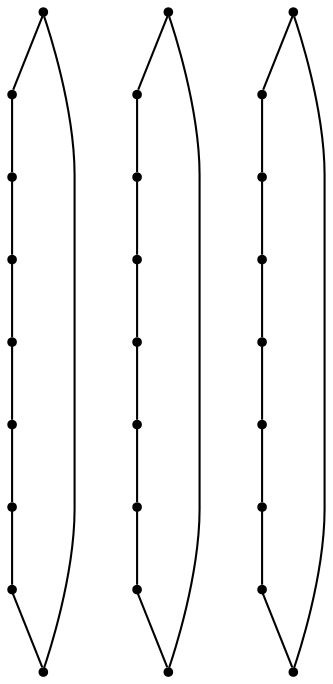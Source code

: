 graph {
  node [shape=point,comment="{\"directed\":false,\"doi\":\"10.1007/3-540-45848-4_13\",\"figure\":\"1\"}"]

  v0 [pos="1699.3843714396162,1082.5549908626228"]
  v1 [pos="1649.883270263672,1271.0519143092783"]
  v2 [pos="1478.6291758219402,1035.4310341823252"]
  v3 [pos="1401.4999389648438,907.5590439784678"]
  v4 [pos="1324.246915181478,651.8111217169117"]
  v5 [pos="1285.6207847595215,1190.3049298274668"]
  v6 [pos="1280.1218032836914,1082.5549908626228"]
  v7 [pos="1131.1166127522788,1284.551873619174"]
  v8 [pos="1053.8646221160889,1028.8069554317149"]
  v9 [pos="1053.8646221160889,1223.9269244818042"]
  v10 [pos="1031.862465540568,1122.930001035149"]
  v11 [pos="1704.8814137776694,1190.3264192887298"]
  v12 [pos="1451.122283935547,1129.695907051181"]
  v13 [pos="1473.1243133544922,1223.946903958733"]
  v14 [pos="1655.3764979044597,1008.5739123968433"]
  v15 [pos="1550.37473042806,1284.5734902370127"]
  v16 [pos="1611.1245155334473,1345.1955147731455"]
  v17 [pos="1500.8754094441733,894.0762825954112"]
  v18 [pos="1462.2464179992678,961.4507027614268"]
  v19 [pos="1335.2428118387859,927.7036019313487"]
  v20 [pos="1252.4900754292808,685.4559568711272"]
  v21 [pos="1324.2403666178386,847.0765419948252"]
  v22 [pos="1296.6166178385417,746.0756925889007"]
  v23 [pos="1257.9903602600098,819.9517556178721"]
  v24 [pos="1235.867754618327,1001.8249499944995"]
  v25 [pos="1230.3674697875977,1271.0732607193938"]
  v26 [pos="1136.6144180297852,974.8279559759449"]

  v10 -- v6 [id="-2",pos="1031.862465540568,1122.930001035149 1280.1218032836914,1082.5549908626228 1280.1218032836914,1082.5549908626228 1280.1218032836914,1082.5549908626228"]
  v8 -- v5 [id="-3",pos="1053.8646221160889,1028.8069554317149 1285.6207847595215,1190.3049298274668 1285.6207847595215,1190.3049298274668 1285.6207847595215,1190.3049298274668"]
  v9 -- v24 [id="-4",pos="1053.8646221160889,1223.9269244818042 1235.867754618327,1001.8249499944995 1235.867754618327,1001.8249499944995 1235.867754618327,1001.8249499944995"]
  v7 -- v26 [id="-6",pos="1131.1166127522788,1284.551873619174 1136.6144180297852,974.8279559759449 1136.6144180297852,974.8279559759449 1136.6144180297852,974.8279559759449"]
  v26 -- v25 [id="-7",pos="1136.6144180297852,974.8279559759449 1230.3674697875977,1271.0732607193938 1230.3674697875977,1271.0732607193938 1230.3674697875977,1271.0732607193938"]
  v25 -- v8 [id="-8",pos="1230.3674697875977,1271.0732607193938 1053.8646221160889,1028.8069554317149 1053.8646221160889,1028.8069554317149 1053.8646221160889,1028.8069554317149"]
  v24 -- v7 [id="-9",pos="1235.867754618327,1001.8249499944995 1131.1166127522788,1284.551873619174 1131.1166127522788,1284.551873619174 1131.1166127522788,1284.551873619174"]
  v20 -- v22 [id="-10",pos="1252.4900754292808,685.4559568711272 1296.6166178385417,746.0756925889007 1296.6166178385417,746.0756925889007 1296.6166178385417,746.0756925889007"]
  v23 -- v21 [id="-11",pos="1257.9903602600098,819.9517556178721 1324.2403666178386,847.0765419948252 1324.2403666178386,847.0765419948252 1324.2403666178386,847.0765419948252"]
  v6 -- v9 [id="-12",pos="1280.1218032836914,1082.5549908626228 1053.8646221160889,1223.9269244818042 1053.8646221160889,1223.9269244818042 1053.8646221160889,1223.9269244818042"]
  v5 -- v10 [id="-13",pos="1285.6207847595215,1190.3049298274668 1031.862465540568,1122.930001035149 1031.862465540568,1122.930001035149 1031.862465540568,1122.930001035149"]
  v22 -- v23 [id="-14",pos="1296.6166178385417,746.0756925889007 1257.9903602600098,819.9517556178721 1257.9903602600098,819.9517556178721 1257.9903602600098,819.9517556178721"]
  v21 -- v19 [id="-15",pos="1324.2403666178386,847.0765419948252 1335.2428118387859,927.7036019313487 1335.2428118387859,927.7036019313487 1335.2428118387859,927.7036019313487"]
  v4 -- v20 [id="-16",pos="1324.246915181478,651.8111217169117 1252.4900754292808,685.4559568711272 1252.4900754292808,685.4559568711272 1252.4900754292808,685.4559568711272"]
  v19 -- v3 [id="-17",pos="1335.2428118387859,927.7036019313487 1401.4999389648438,907.5590439784678 1401.4999389648438,907.5590439784678 1401.4999389648438,907.5590439784678"]
  v3 -- v18 [id="-18",pos="1401.4999389648438,907.5590439784678 1462.2464179992678,961.4507027614268 1462.2464179992678,961.4507027614268 1462.2464179992678,961.4507027614268"]
  v12 -- v0 [id="-19",pos="1451.122283935547,1129.695907051181 1699.3843714396162,1082.5549908626228 1699.3843714396162,1082.5549908626228 1699.3843714396162,1082.5549908626228"]
  v18 -- v17 [id="-20",pos="1462.2464179992678,961.4507027614268 1500.8754094441733,894.0762825954112 1500.8754094441733,894.0762825954112 1500.8754094441733,894.0762825954112"]
  v13 -- v14 [id="-21",pos="1473.1243133544922,1223.946903958733 1655.3764979044597,1008.5739123968433 1655.3764979044597,1008.5739123968433 1655.3764979044597,1008.5739123968433"]
  v2 -- v11 [id="-24",pos="1478.6291758219402,1035.4310341823252 1704.8814137776694,1190.3264192887298 1704.8814137776694,1190.3264192887298 1704.8814137776694,1190.3264192887298"]
  v17 -- v4 [id="-25",pos="1500.8754094441733,894.0762825954112 1324.246915181478,651.8111217169117 1324.246915181478,651.8111217169117 1324.246915181478,651.8111217169117"]
  v15 -- v16 [id="-26",pos="1550.37473042806,1284.5734902370127 1611.1245155334473,1345.1955147731455 1611.1245155334473,1345.1955147731455 1611.1245155334473,1345.1955147731455"]
  v16 -- v1 [id="-27",pos="1611.1245155334473,1345.1955147731455 1649.883270263672,1271.0519143092783 1649.883270263672,1271.0519143092783 1649.883270263672,1271.0519143092783"]
  v1 -- v2 [id="-28",pos="1649.883270263672,1271.0519143092783 1478.6291758219402,1035.4310341823252 1478.6291758219402,1035.4310341823252 1478.6291758219402,1035.4310341823252"]
  v14 -- v15 [id="-31",pos="1655.3764979044597,1008.5739123968433 1550.37473042806,1284.5734902370127 1550.37473042806,1284.5734902370127 1550.37473042806,1284.5734902370127"]
  v0 -- v13 [id="-34",pos="1699.3843714396162,1082.5549908626228 1473.1243133544922,1223.946903958733 1473.1243133544922,1223.946903958733 1473.1243133544922,1223.946903958733"]
  v11 -- v12 [id="-53",pos="1704.8814137776694,1190.3264192887298 1451.122283935547,1129.695907051181 1451.122283935547,1129.695907051181 1451.122283935547,1129.695907051181"]
}